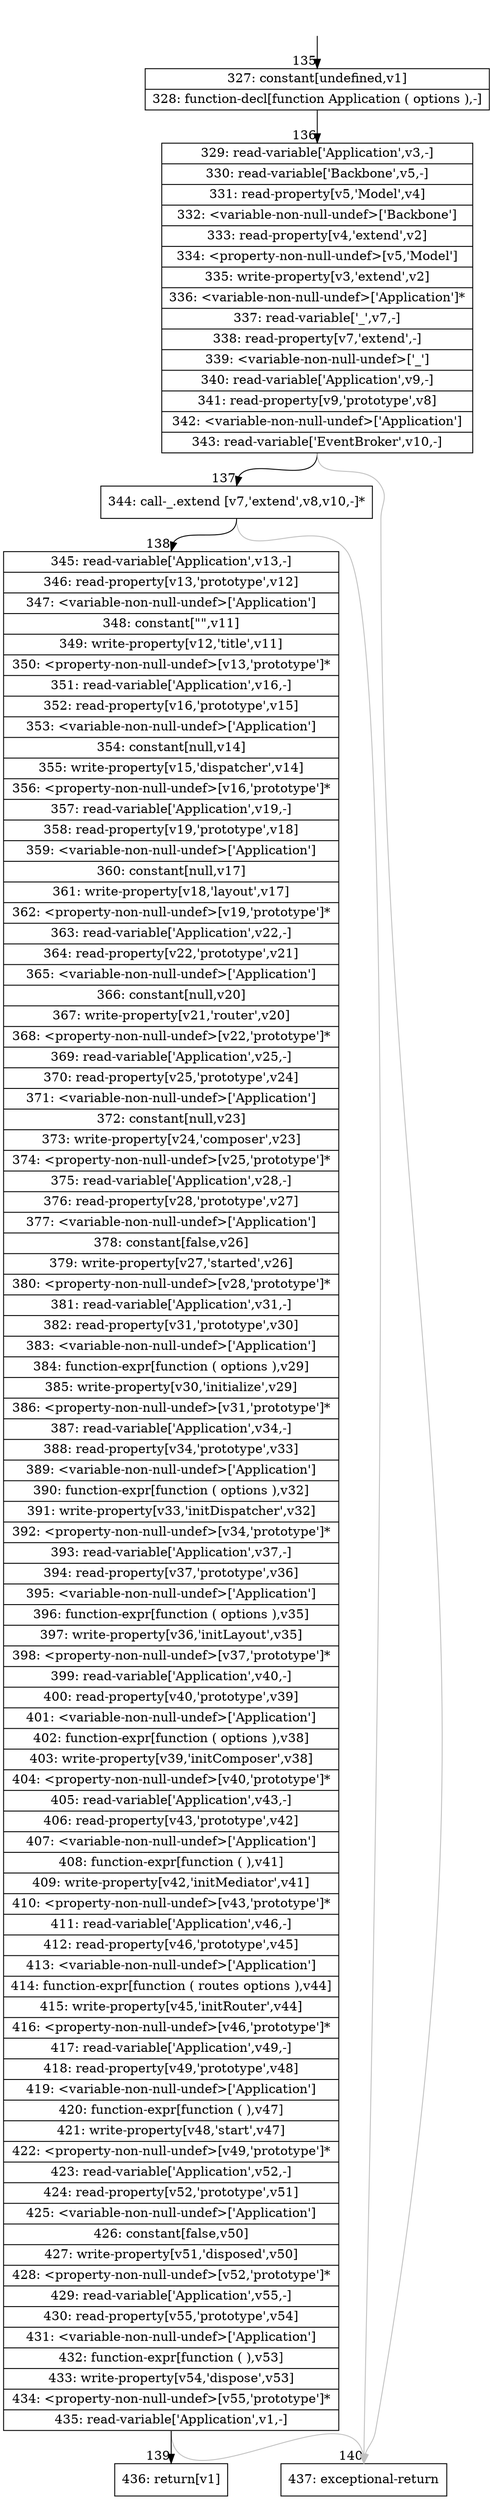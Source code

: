 digraph {
rankdir="TD"
BB_entry9[shape=none,label=""];
BB_entry9 -> BB135 [tailport=s, headport=n, headlabel="    135"]
BB135 [shape=record label="{327: constant[undefined,v1]|328: function-decl[function Application ( options ),-]}" ] 
BB135 -> BB136 [tailport=s, headport=n, headlabel="      136"]
BB136 [shape=record label="{329: read-variable['Application',v3,-]|330: read-variable['Backbone',v5,-]|331: read-property[v5,'Model',v4]|332: \<variable-non-null-undef\>['Backbone']|333: read-property[v4,'extend',v2]|334: \<property-non-null-undef\>[v5,'Model']|335: write-property[v3,'extend',v2]|336: \<variable-non-null-undef\>['Application']*|337: read-variable['_',v7,-]|338: read-property[v7,'extend',-]|339: \<variable-non-null-undef\>['_']|340: read-variable['Application',v9,-]|341: read-property[v9,'prototype',v8]|342: \<variable-non-null-undef\>['Application']|343: read-variable['EventBroker',v10,-]}" ] 
BB136 -> BB137 [tailport=s, headport=n, headlabel="      137"]
BB136 -> BB140 [tailport=s, headport=n, color=gray, headlabel="      140"]
BB137 [shape=record label="{344: call-_.extend [v7,'extend',v8,v10,-]*}" ] 
BB137 -> BB138 [tailport=s, headport=n, headlabel="      138"]
BB137 -> BB140 [tailport=s, headport=n, color=gray]
BB138 [shape=record label="{345: read-variable['Application',v13,-]|346: read-property[v13,'prototype',v12]|347: \<variable-non-null-undef\>['Application']|348: constant[\"\",v11]|349: write-property[v12,'title',v11]|350: \<property-non-null-undef\>[v13,'prototype']*|351: read-variable['Application',v16,-]|352: read-property[v16,'prototype',v15]|353: \<variable-non-null-undef\>['Application']|354: constant[null,v14]|355: write-property[v15,'dispatcher',v14]|356: \<property-non-null-undef\>[v16,'prototype']*|357: read-variable['Application',v19,-]|358: read-property[v19,'prototype',v18]|359: \<variable-non-null-undef\>['Application']|360: constant[null,v17]|361: write-property[v18,'layout',v17]|362: \<property-non-null-undef\>[v19,'prototype']*|363: read-variable['Application',v22,-]|364: read-property[v22,'prototype',v21]|365: \<variable-non-null-undef\>['Application']|366: constant[null,v20]|367: write-property[v21,'router',v20]|368: \<property-non-null-undef\>[v22,'prototype']*|369: read-variable['Application',v25,-]|370: read-property[v25,'prototype',v24]|371: \<variable-non-null-undef\>['Application']|372: constant[null,v23]|373: write-property[v24,'composer',v23]|374: \<property-non-null-undef\>[v25,'prototype']*|375: read-variable['Application',v28,-]|376: read-property[v28,'prototype',v27]|377: \<variable-non-null-undef\>['Application']|378: constant[false,v26]|379: write-property[v27,'started',v26]|380: \<property-non-null-undef\>[v28,'prototype']*|381: read-variable['Application',v31,-]|382: read-property[v31,'prototype',v30]|383: \<variable-non-null-undef\>['Application']|384: function-expr[function ( options ),v29]|385: write-property[v30,'initialize',v29]|386: \<property-non-null-undef\>[v31,'prototype']*|387: read-variable['Application',v34,-]|388: read-property[v34,'prototype',v33]|389: \<variable-non-null-undef\>['Application']|390: function-expr[function ( options ),v32]|391: write-property[v33,'initDispatcher',v32]|392: \<property-non-null-undef\>[v34,'prototype']*|393: read-variable['Application',v37,-]|394: read-property[v37,'prototype',v36]|395: \<variable-non-null-undef\>['Application']|396: function-expr[function ( options ),v35]|397: write-property[v36,'initLayout',v35]|398: \<property-non-null-undef\>[v37,'prototype']*|399: read-variable['Application',v40,-]|400: read-property[v40,'prototype',v39]|401: \<variable-non-null-undef\>['Application']|402: function-expr[function ( options ),v38]|403: write-property[v39,'initComposer',v38]|404: \<property-non-null-undef\>[v40,'prototype']*|405: read-variable['Application',v43,-]|406: read-property[v43,'prototype',v42]|407: \<variable-non-null-undef\>['Application']|408: function-expr[function ( ),v41]|409: write-property[v42,'initMediator',v41]|410: \<property-non-null-undef\>[v43,'prototype']*|411: read-variable['Application',v46,-]|412: read-property[v46,'prototype',v45]|413: \<variable-non-null-undef\>['Application']|414: function-expr[function ( routes options ),v44]|415: write-property[v45,'initRouter',v44]|416: \<property-non-null-undef\>[v46,'prototype']*|417: read-variable['Application',v49,-]|418: read-property[v49,'prototype',v48]|419: \<variable-non-null-undef\>['Application']|420: function-expr[function ( ),v47]|421: write-property[v48,'start',v47]|422: \<property-non-null-undef\>[v49,'prototype']*|423: read-variable['Application',v52,-]|424: read-property[v52,'prototype',v51]|425: \<variable-non-null-undef\>['Application']|426: constant[false,v50]|427: write-property[v51,'disposed',v50]|428: \<property-non-null-undef\>[v52,'prototype']*|429: read-variable['Application',v55,-]|430: read-property[v55,'prototype',v54]|431: \<variable-non-null-undef\>['Application']|432: function-expr[function ( ),v53]|433: write-property[v54,'dispose',v53]|434: \<property-non-null-undef\>[v55,'prototype']*|435: read-variable['Application',v1,-]}" ] 
BB138 -> BB139 [tailport=s, headport=n, headlabel="      139"]
BB138 -> BB140 [tailport=s, headport=n, color=gray]
BB139 [shape=record label="{436: return[v1]}" ] 
BB140 [shape=record label="{437: exceptional-return}" ] 
//#$~ 150
}
